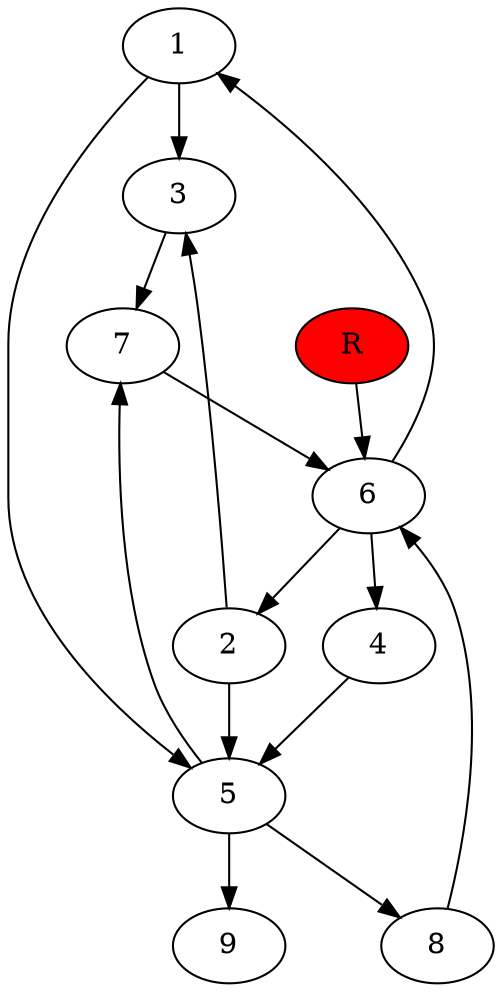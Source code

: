 digraph prb13638 {
	1
	2
	3
	4
	5
	6
	7
	8
	R [fillcolor="#ff0000" style=filled]
	1 -> 3
	1 -> 5
	2 -> 3
	2 -> 5
	3 -> 7
	4 -> 5
	5 -> 7
	5 -> 8
	5 -> 9
	6 -> 1
	6 -> 2
	6 -> 4
	7 -> 6
	8 -> 6
	R -> 6
}
